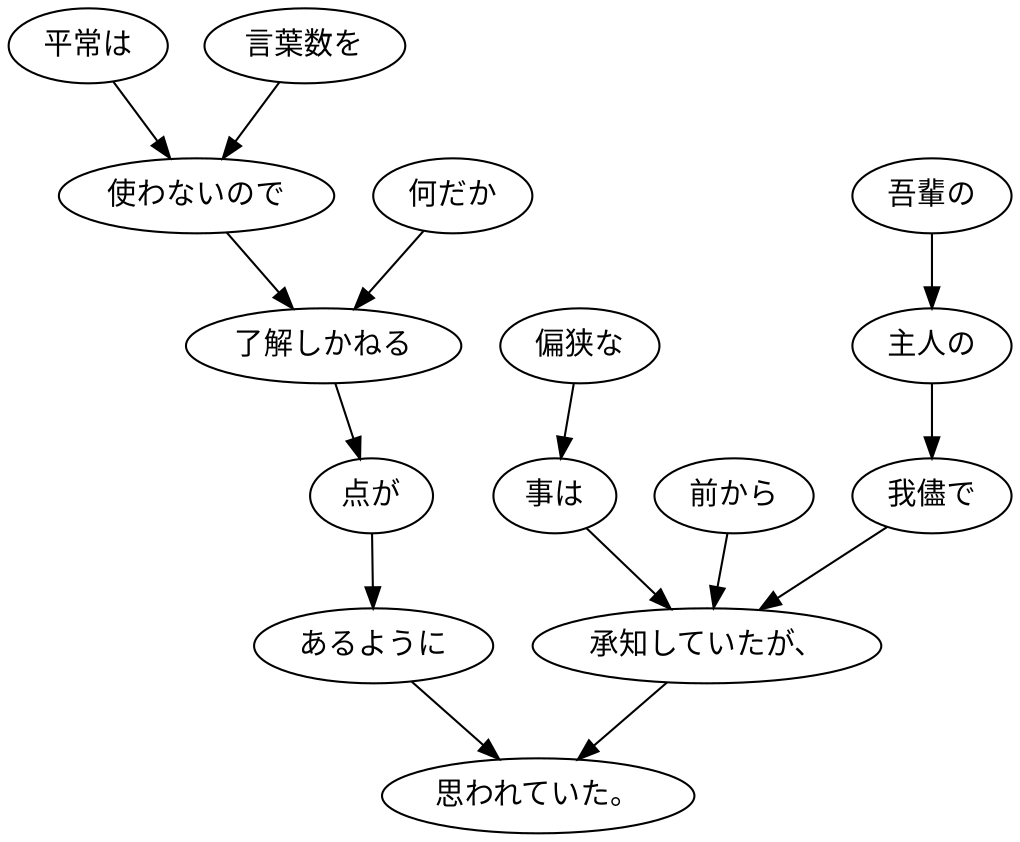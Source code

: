 digraph graph1251 {
	node0 [label="吾輩の"];
	node1 [label="主人の"];
	node2 [label="我儘で"];
	node3 [label="偏狭な"];
	node4 [label="事は"];
	node5 [label="前から"];
	node6 [label="承知していたが、"];
	node7 [label="平常は"];
	node8 [label="言葉数を"];
	node9 [label="使わないので"];
	node10 [label="何だか"];
	node11 [label="了解しかねる"];
	node12 [label="点が"];
	node13 [label="あるように"];
	node14 [label="思われていた。"];
	node0 -> node1;
	node1 -> node2;
	node2 -> node6;
	node3 -> node4;
	node4 -> node6;
	node5 -> node6;
	node6 -> node14;
	node7 -> node9;
	node8 -> node9;
	node9 -> node11;
	node10 -> node11;
	node11 -> node12;
	node12 -> node13;
	node13 -> node14;
}
